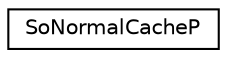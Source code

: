 digraph "Graphical Class Hierarchy"
{
 // LATEX_PDF_SIZE
  edge [fontname="Helvetica",fontsize="10",labelfontname="Helvetica",labelfontsize="10"];
  node [fontname="Helvetica",fontsize="10",shape=record];
  rankdir="LR";
  Node0 [label="SoNormalCacheP",height=0.2,width=0.4,color="black", fillcolor="white", style="filled",URL="$classSoNormalCacheP.html",tooltip=" "];
}
